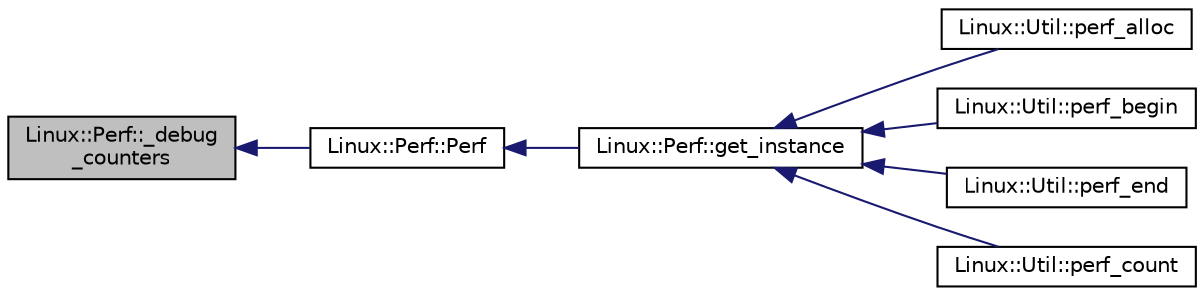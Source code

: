 digraph "Linux::Perf::_debug_counters"
{
 // INTERACTIVE_SVG=YES
  edge [fontname="Helvetica",fontsize="10",labelfontname="Helvetica",labelfontsize="10"];
  node [fontname="Helvetica",fontsize="10",shape=record];
  rankdir="LR";
  Node1 [label="Linux::Perf::_debug\l_counters",height=0.2,width=0.4,color="black", fillcolor="grey75", style="filled", fontcolor="black"];
  Node1 -> Node2 [dir="back",color="midnightblue",fontsize="10",style="solid",fontname="Helvetica"];
  Node2 [label="Linux::Perf::Perf",height=0.2,width=0.4,color="black", fillcolor="white", style="filled",URL="$classLinux_1_1Perf.html#a3dbd0815611aaaeff54987747b8ee1d8"];
  Node2 -> Node3 [dir="back",color="midnightblue",fontsize="10",style="solid",fontname="Helvetica"];
  Node3 [label="Linux::Perf::get_instance",height=0.2,width=0.4,color="black", fillcolor="white", style="filled",URL="$classLinux_1_1Perf.html#ac0c543c6aec574598d1afcb7ffaa901e"];
  Node3 -> Node4 [dir="back",color="midnightblue",fontsize="10",style="solid",fontname="Helvetica"];
  Node4 [label="Linux::Util::perf_alloc",height=0.2,width=0.4,color="black", fillcolor="white", style="filled",URL="$classLinux_1_1Util.html#aa564622cf3456584122de4637a9985fb"];
  Node3 -> Node5 [dir="back",color="midnightblue",fontsize="10",style="solid",fontname="Helvetica"];
  Node5 [label="Linux::Util::perf_begin",height=0.2,width=0.4,color="black", fillcolor="white", style="filled",URL="$classLinux_1_1Util.html#a8aeaa44e4535f169ceb0ecac3c8909ab"];
  Node3 -> Node6 [dir="back",color="midnightblue",fontsize="10",style="solid",fontname="Helvetica"];
  Node6 [label="Linux::Util::perf_end",height=0.2,width=0.4,color="black", fillcolor="white", style="filled",URL="$classLinux_1_1Util.html#adf70e788e0fce6834739489857179cec"];
  Node3 -> Node7 [dir="back",color="midnightblue",fontsize="10",style="solid",fontname="Helvetica"];
  Node7 [label="Linux::Util::perf_count",height=0.2,width=0.4,color="black", fillcolor="white", style="filled",URL="$classLinux_1_1Util.html#a22eaa51028c258bf4b6b2e4fdd4ac0ab"];
}
